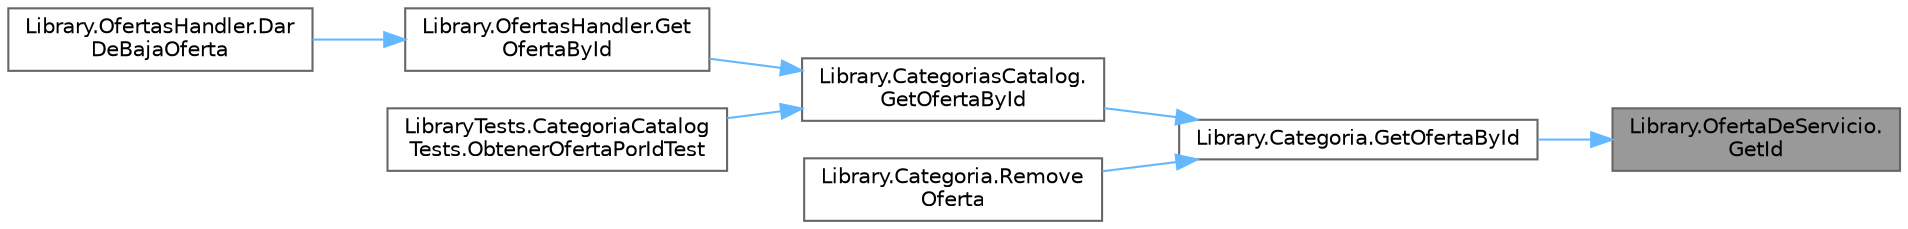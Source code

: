 digraph "Library.OfertaDeServicio.GetId"
{
 // INTERACTIVE_SVG=YES
 // LATEX_PDF_SIZE
  bgcolor="transparent";
  edge [fontname=Helvetica,fontsize=10,labelfontname=Helvetica,labelfontsize=10];
  node [fontname=Helvetica,fontsize=10,shape=box,height=0.2,width=0.4];
  rankdir="RL";
  Node1 [label="Library.OfertaDeServicio.\lGetId",height=0.2,width=0.4,color="gray40", fillcolor="grey60", style="filled", fontcolor="black",tooltip="Método para obtener id de OfertaDeServicio."];
  Node1 -> Node2 [dir="back",color="steelblue1",style="solid"];
  Node2 [label="Library.Categoria.GetOfertaById",height=0.2,width=0.4,color="grey40", fillcolor="white", style="filled",URL="$classLibrary_1_1Categoria.html#abfee7bcdbeb886b1993fdfaf14efe6d7",tooltip="Filtrar OfertaDeServicio por id."];
  Node2 -> Node3 [dir="back",color="steelblue1",style="solid"];
  Node3 [label="Library.CategoriasCatalog.\lGetOfertaById",height=0.2,width=0.4,color="grey40", fillcolor="white", style="filled",URL="$classLibrary_1_1CategoriasCatalog.html#a02d667d79dc6c941d7ab276c88259ff2",tooltip="Método para obtener OfertaDeServicio por id."];
  Node3 -> Node4 [dir="back",color="steelblue1",style="solid"];
  Node4 [label="Library.OfertasHandler.Get\lOfertaById",height=0.2,width=0.4,color="grey40", fillcolor="white", style="filled",URL="$classLibrary_1_1OfertasHandler.html#a77e846642d71cc0848a111e21fd20bbf",tooltip="Método para obtener una OfertaDeServicio por id."];
  Node4 -> Node5 [dir="back",color="steelblue1",style="solid"];
  Node5 [label="Library.OfertasHandler.Dar\lDeBajaOferta",height=0.2,width=0.4,color="grey40", fillcolor="white", style="filled",URL="$classLibrary_1_1OfertasHandler.html#a419fc6b93ef7235e39449f38494d7d1f",tooltip="Método para dar de baja una OfertaDeServicio."];
  Node3 -> Node6 [dir="back",color="steelblue1",style="solid"];
  Node6 [label="LibraryTests.CategoriaCatalog\lTests.ObtenerOfertaPorIdTest",height=0.2,width=0.4,color="grey40", fillcolor="white", style="filled",URL="$classLibraryTests_1_1CategoriaCatalogTests.html#acfdf86cb096080762e6b57f7a7dc37bb",tooltip="Test para cuando se quiere obtener una oferta por su valor de id"];
  Node2 -> Node7 [dir="back",color="steelblue1",style="solid"];
  Node7 [label="Library.Categoria.Remove\lOferta",height=0.2,width=0.4,color="grey40", fillcolor="white", style="filled",URL="$classLibrary_1_1Categoria.html#a395e51b351aeb577b6371110ceec8abd",tooltip="Método para quitar una oferta, en caso de que la misma no exista no hará nada."];
}

